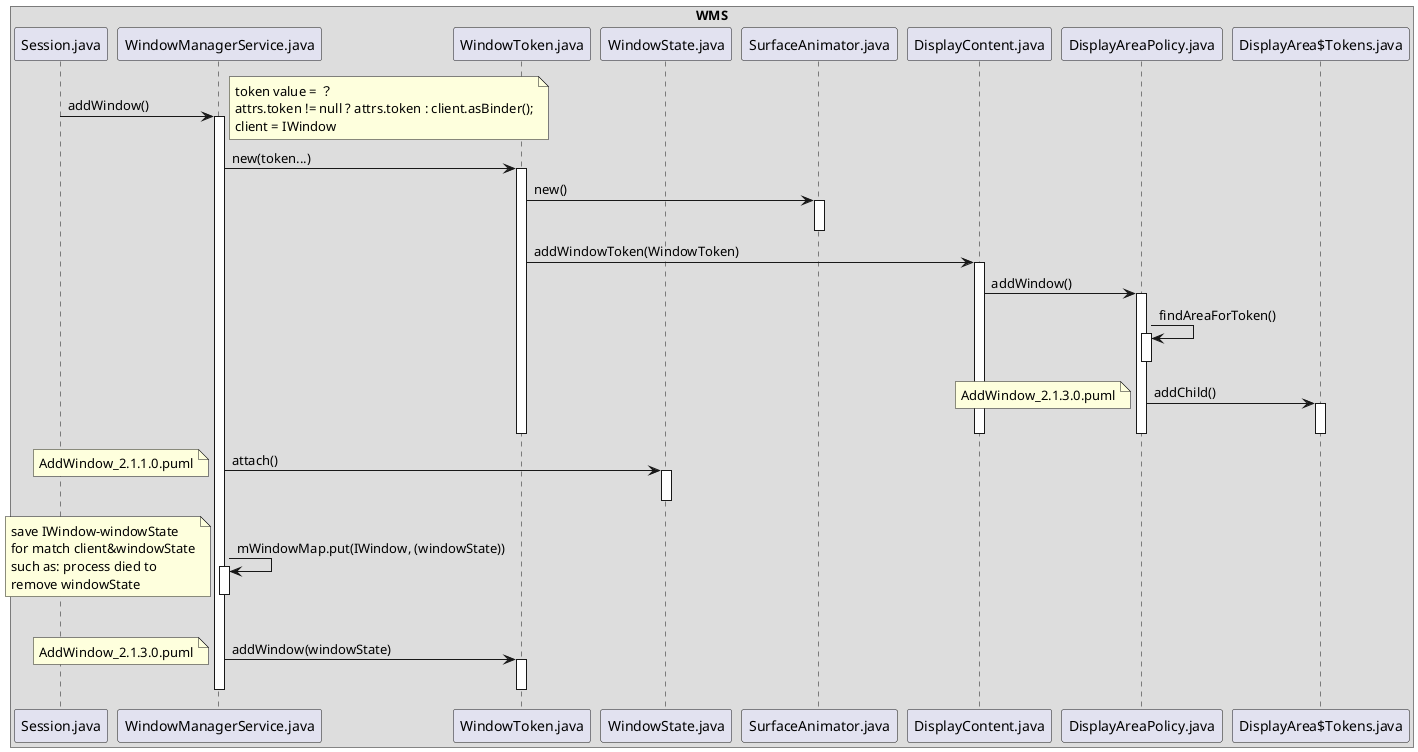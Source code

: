 @startuml

box "WMS"
participant Session.java
participant WindowManagerService.java
participant WindowToken.java
participant WindowState.java
participant SurfaceAnimator.java
participant DisplayContent.java
participant DisplayAreaPolicy.java
participant "DisplayArea$Tokens.java"
end box

Session.java -> WindowManagerService.java: addWindow()
activate WindowManagerService.java

note right
token value = ？
attrs.token != null ? attrs.token : client.asBinder();
client = IWindow
end note
WindowManagerService.java -> WindowToken.java: new(token...)
activate WindowToken.java

WindowToken.java -> SurfaceAnimator.java: new()
activate SurfaceAnimator.java
deactivate SurfaceAnimator.java
WindowToken.java -> DisplayContent.java: addWindowToken(WindowToken)
activate DisplayContent.java
DisplayContent.java -> DisplayAreaPolicy.java: addWindow()
activate DisplayAreaPolicy.java
DisplayAreaPolicy.java -> DisplayAreaPolicy.java: findAreaForToken()
activate DisplayAreaPolicy.java
deactivate DisplayAreaPolicy.java
DisplayAreaPolicy.java -> "DisplayArea$Tokens.java": addChild()
activate "DisplayArea$Tokens.java"
deactivate "DisplayArea$Tokens.java"
deactivate DisplayAreaPolicy.java
deactivate DisplayContent.java
deactivate WindowToken.java
note left
AddWindow_2.1.3.0.puml
end note



WindowManagerService.java -> WindowState.java: attach()
activate WindowState.java
deactivate WindowState.java
note left:AddWindow_2.1.1.0.puml

WindowManagerService.java -> WindowManagerService.java: mWindowMap.put(IWindow, (windowState))
activate WindowManagerService.java
deactivate WindowManagerService.java
note left
save IWindow-windowState
for match client&windowState
such as: process died to
remove windowState
end note

WindowManagerService.java -> WindowToken.java: addWindow(windowState)
activate WindowToken.java
deactivate WindowToken.java
deactivate WindowManagerService.java
note left:AddWindow_2.1.3.0.puml



@enduml